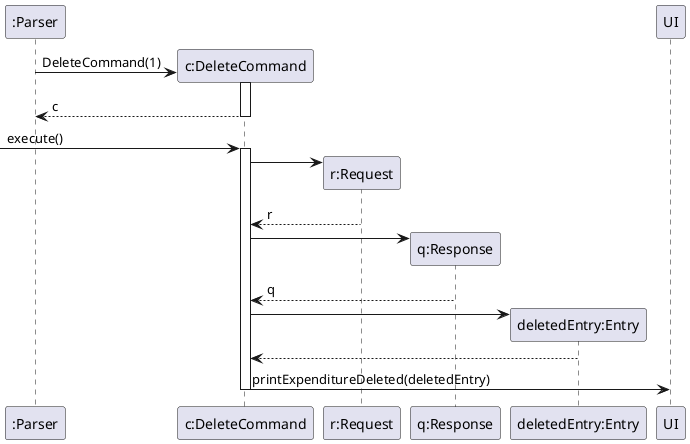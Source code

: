 @startuml
'https://plantuml.com/sequence-diagram

participant ":Parser" as Parser
participant "c:DeleteCommand" as DeleteCommand
participant "r:Request" as Request
participant "q:Response" as Response
participant "deletedEntry:Entry" as Entry
participant "UI" as UI

Parser -> DeleteCommand ** : DeleteCommand(1)
activate DeleteCommand
return c

-> DeleteCommand :execute()
activate DeleteCommand
DeleteCommand -> Request **
Request --> DeleteCommand : r
DeleteCommand -> Response **
Response --> DeleteCommand : q
DeleteCommand -> Entry **
Entry --> DeleteCommand
DeleteCommand -> UI:printExpenditureDeleted(deletedEntry)
deactivate DeleteCommand
@enduml